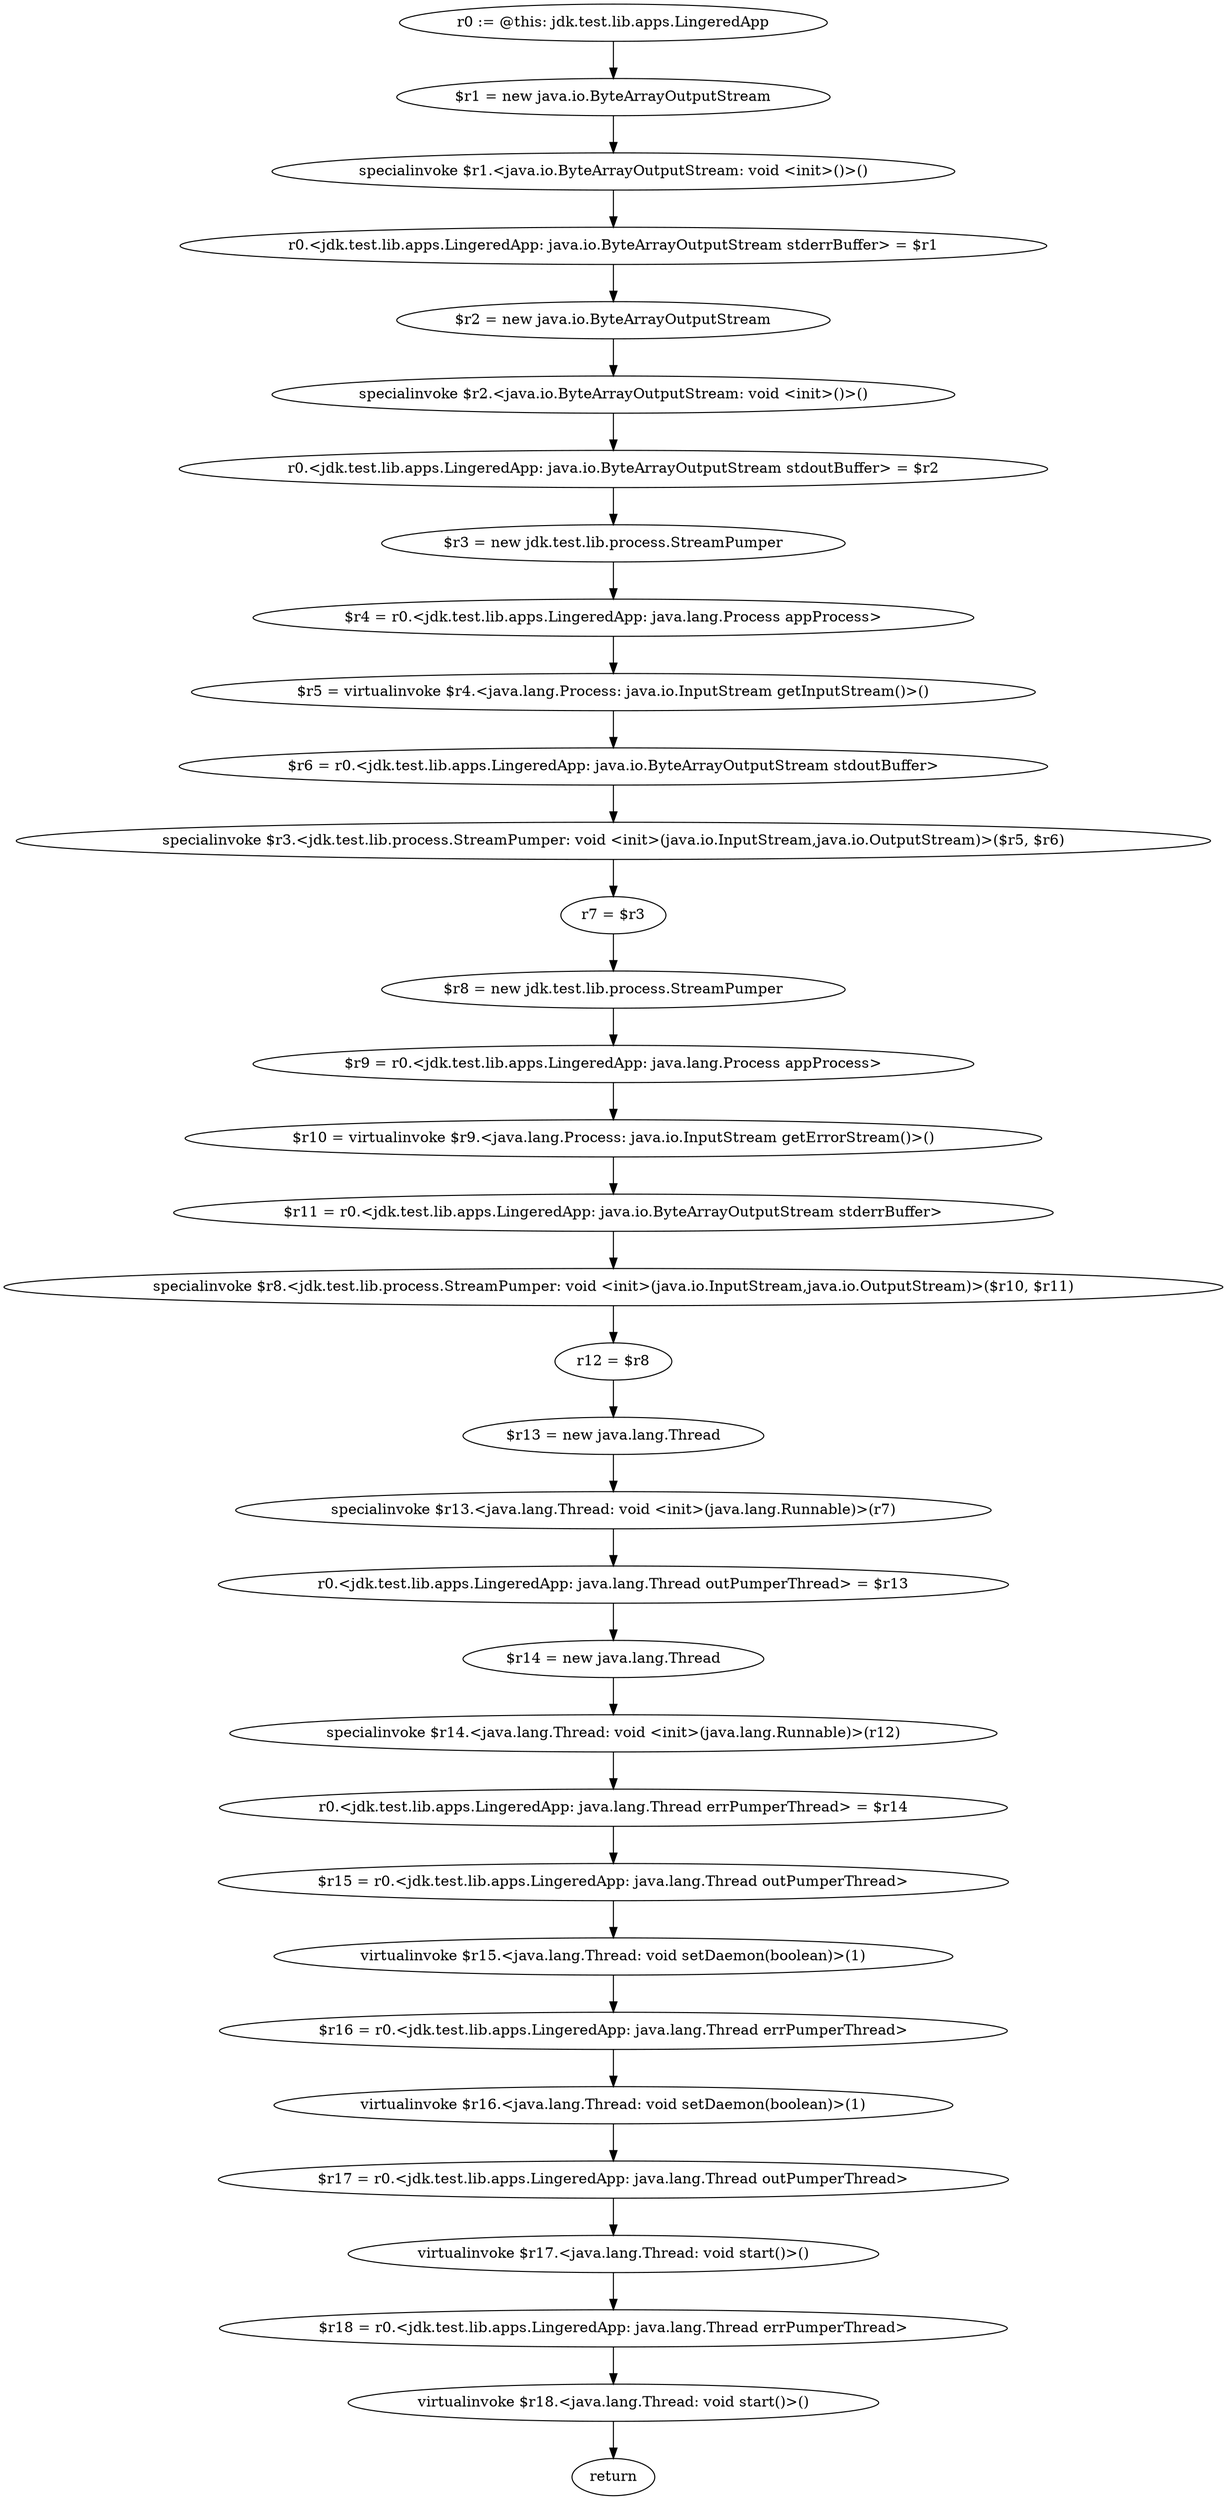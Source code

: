 digraph "unitGraph" {
    "r0 := @this: jdk.test.lib.apps.LingeredApp"
    "$r1 = new java.io.ByteArrayOutputStream"
    "specialinvoke $r1.<java.io.ByteArrayOutputStream: void <init>()>()"
    "r0.<jdk.test.lib.apps.LingeredApp: java.io.ByteArrayOutputStream stderrBuffer> = $r1"
    "$r2 = new java.io.ByteArrayOutputStream"
    "specialinvoke $r2.<java.io.ByteArrayOutputStream: void <init>()>()"
    "r0.<jdk.test.lib.apps.LingeredApp: java.io.ByteArrayOutputStream stdoutBuffer> = $r2"
    "$r3 = new jdk.test.lib.process.StreamPumper"
    "$r4 = r0.<jdk.test.lib.apps.LingeredApp: java.lang.Process appProcess>"
    "$r5 = virtualinvoke $r4.<java.lang.Process: java.io.InputStream getInputStream()>()"
    "$r6 = r0.<jdk.test.lib.apps.LingeredApp: java.io.ByteArrayOutputStream stdoutBuffer>"
    "specialinvoke $r3.<jdk.test.lib.process.StreamPumper: void <init>(java.io.InputStream,java.io.OutputStream)>($r5, $r6)"
    "r7 = $r3"
    "$r8 = new jdk.test.lib.process.StreamPumper"
    "$r9 = r0.<jdk.test.lib.apps.LingeredApp: java.lang.Process appProcess>"
    "$r10 = virtualinvoke $r9.<java.lang.Process: java.io.InputStream getErrorStream()>()"
    "$r11 = r0.<jdk.test.lib.apps.LingeredApp: java.io.ByteArrayOutputStream stderrBuffer>"
    "specialinvoke $r8.<jdk.test.lib.process.StreamPumper: void <init>(java.io.InputStream,java.io.OutputStream)>($r10, $r11)"
    "r12 = $r8"
    "$r13 = new java.lang.Thread"
    "specialinvoke $r13.<java.lang.Thread: void <init>(java.lang.Runnable)>(r7)"
    "r0.<jdk.test.lib.apps.LingeredApp: java.lang.Thread outPumperThread> = $r13"
    "$r14 = new java.lang.Thread"
    "specialinvoke $r14.<java.lang.Thread: void <init>(java.lang.Runnable)>(r12)"
    "r0.<jdk.test.lib.apps.LingeredApp: java.lang.Thread errPumperThread> = $r14"
    "$r15 = r0.<jdk.test.lib.apps.LingeredApp: java.lang.Thread outPumperThread>"
    "virtualinvoke $r15.<java.lang.Thread: void setDaemon(boolean)>(1)"
    "$r16 = r0.<jdk.test.lib.apps.LingeredApp: java.lang.Thread errPumperThread>"
    "virtualinvoke $r16.<java.lang.Thread: void setDaemon(boolean)>(1)"
    "$r17 = r0.<jdk.test.lib.apps.LingeredApp: java.lang.Thread outPumperThread>"
    "virtualinvoke $r17.<java.lang.Thread: void start()>()"
    "$r18 = r0.<jdk.test.lib.apps.LingeredApp: java.lang.Thread errPumperThread>"
    "virtualinvoke $r18.<java.lang.Thread: void start()>()"
    "return"
    "r0 := @this: jdk.test.lib.apps.LingeredApp"->"$r1 = new java.io.ByteArrayOutputStream";
    "$r1 = new java.io.ByteArrayOutputStream"->"specialinvoke $r1.<java.io.ByteArrayOutputStream: void <init>()>()";
    "specialinvoke $r1.<java.io.ByteArrayOutputStream: void <init>()>()"->"r0.<jdk.test.lib.apps.LingeredApp: java.io.ByteArrayOutputStream stderrBuffer> = $r1";
    "r0.<jdk.test.lib.apps.LingeredApp: java.io.ByteArrayOutputStream stderrBuffer> = $r1"->"$r2 = new java.io.ByteArrayOutputStream";
    "$r2 = new java.io.ByteArrayOutputStream"->"specialinvoke $r2.<java.io.ByteArrayOutputStream: void <init>()>()";
    "specialinvoke $r2.<java.io.ByteArrayOutputStream: void <init>()>()"->"r0.<jdk.test.lib.apps.LingeredApp: java.io.ByteArrayOutputStream stdoutBuffer> = $r2";
    "r0.<jdk.test.lib.apps.LingeredApp: java.io.ByteArrayOutputStream stdoutBuffer> = $r2"->"$r3 = new jdk.test.lib.process.StreamPumper";
    "$r3 = new jdk.test.lib.process.StreamPumper"->"$r4 = r0.<jdk.test.lib.apps.LingeredApp: java.lang.Process appProcess>";
    "$r4 = r0.<jdk.test.lib.apps.LingeredApp: java.lang.Process appProcess>"->"$r5 = virtualinvoke $r4.<java.lang.Process: java.io.InputStream getInputStream()>()";
    "$r5 = virtualinvoke $r4.<java.lang.Process: java.io.InputStream getInputStream()>()"->"$r6 = r0.<jdk.test.lib.apps.LingeredApp: java.io.ByteArrayOutputStream stdoutBuffer>";
    "$r6 = r0.<jdk.test.lib.apps.LingeredApp: java.io.ByteArrayOutputStream stdoutBuffer>"->"specialinvoke $r3.<jdk.test.lib.process.StreamPumper: void <init>(java.io.InputStream,java.io.OutputStream)>($r5, $r6)";
    "specialinvoke $r3.<jdk.test.lib.process.StreamPumper: void <init>(java.io.InputStream,java.io.OutputStream)>($r5, $r6)"->"r7 = $r3";
    "r7 = $r3"->"$r8 = new jdk.test.lib.process.StreamPumper";
    "$r8 = new jdk.test.lib.process.StreamPumper"->"$r9 = r0.<jdk.test.lib.apps.LingeredApp: java.lang.Process appProcess>";
    "$r9 = r0.<jdk.test.lib.apps.LingeredApp: java.lang.Process appProcess>"->"$r10 = virtualinvoke $r9.<java.lang.Process: java.io.InputStream getErrorStream()>()";
    "$r10 = virtualinvoke $r9.<java.lang.Process: java.io.InputStream getErrorStream()>()"->"$r11 = r0.<jdk.test.lib.apps.LingeredApp: java.io.ByteArrayOutputStream stderrBuffer>";
    "$r11 = r0.<jdk.test.lib.apps.LingeredApp: java.io.ByteArrayOutputStream stderrBuffer>"->"specialinvoke $r8.<jdk.test.lib.process.StreamPumper: void <init>(java.io.InputStream,java.io.OutputStream)>($r10, $r11)";
    "specialinvoke $r8.<jdk.test.lib.process.StreamPumper: void <init>(java.io.InputStream,java.io.OutputStream)>($r10, $r11)"->"r12 = $r8";
    "r12 = $r8"->"$r13 = new java.lang.Thread";
    "$r13 = new java.lang.Thread"->"specialinvoke $r13.<java.lang.Thread: void <init>(java.lang.Runnable)>(r7)";
    "specialinvoke $r13.<java.lang.Thread: void <init>(java.lang.Runnable)>(r7)"->"r0.<jdk.test.lib.apps.LingeredApp: java.lang.Thread outPumperThread> = $r13";
    "r0.<jdk.test.lib.apps.LingeredApp: java.lang.Thread outPumperThread> = $r13"->"$r14 = new java.lang.Thread";
    "$r14 = new java.lang.Thread"->"specialinvoke $r14.<java.lang.Thread: void <init>(java.lang.Runnable)>(r12)";
    "specialinvoke $r14.<java.lang.Thread: void <init>(java.lang.Runnable)>(r12)"->"r0.<jdk.test.lib.apps.LingeredApp: java.lang.Thread errPumperThread> = $r14";
    "r0.<jdk.test.lib.apps.LingeredApp: java.lang.Thread errPumperThread> = $r14"->"$r15 = r0.<jdk.test.lib.apps.LingeredApp: java.lang.Thread outPumperThread>";
    "$r15 = r0.<jdk.test.lib.apps.LingeredApp: java.lang.Thread outPumperThread>"->"virtualinvoke $r15.<java.lang.Thread: void setDaemon(boolean)>(1)";
    "virtualinvoke $r15.<java.lang.Thread: void setDaemon(boolean)>(1)"->"$r16 = r0.<jdk.test.lib.apps.LingeredApp: java.lang.Thread errPumperThread>";
    "$r16 = r0.<jdk.test.lib.apps.LingeredApp: java.lang.Thread errPumperThread>"->"virtualinvoke $r16.<java.lang.Thread: void setDaemon(boolean)>(1)";
    "virtualinvoke $r16.<java.lang.Thread: void setDaemon(boolean)>(1)"->"$r17 = r0.<jdk.test.lib.apps.LingeredApp: java.lang.Thread outPumperThread>";
    "$r17 = r0.<jdk.test.lib.apps.LingeredApp: java.lang.Thread outPumperThread>"->"virtualinvoke $r17.<java.lang.Thread: void start()>()";
    "virtualinvoke $r17.<java.lang.Thread: void start()>()"->"$r18 = r0.<jdk.test.lib.apps.LingeredApp: java.lang.Thread errPumperThread>";
    "$r18 = r0.<jdk.test.lib.apps.LingeredApp: java.lang.Thread errPumperThread>"->"virtualinvoke $r18.<java.lang.Thread: void start()>()";
    "virtualinvoke $r18.<java.lang.Thread: void start()>()"->"return";
}
